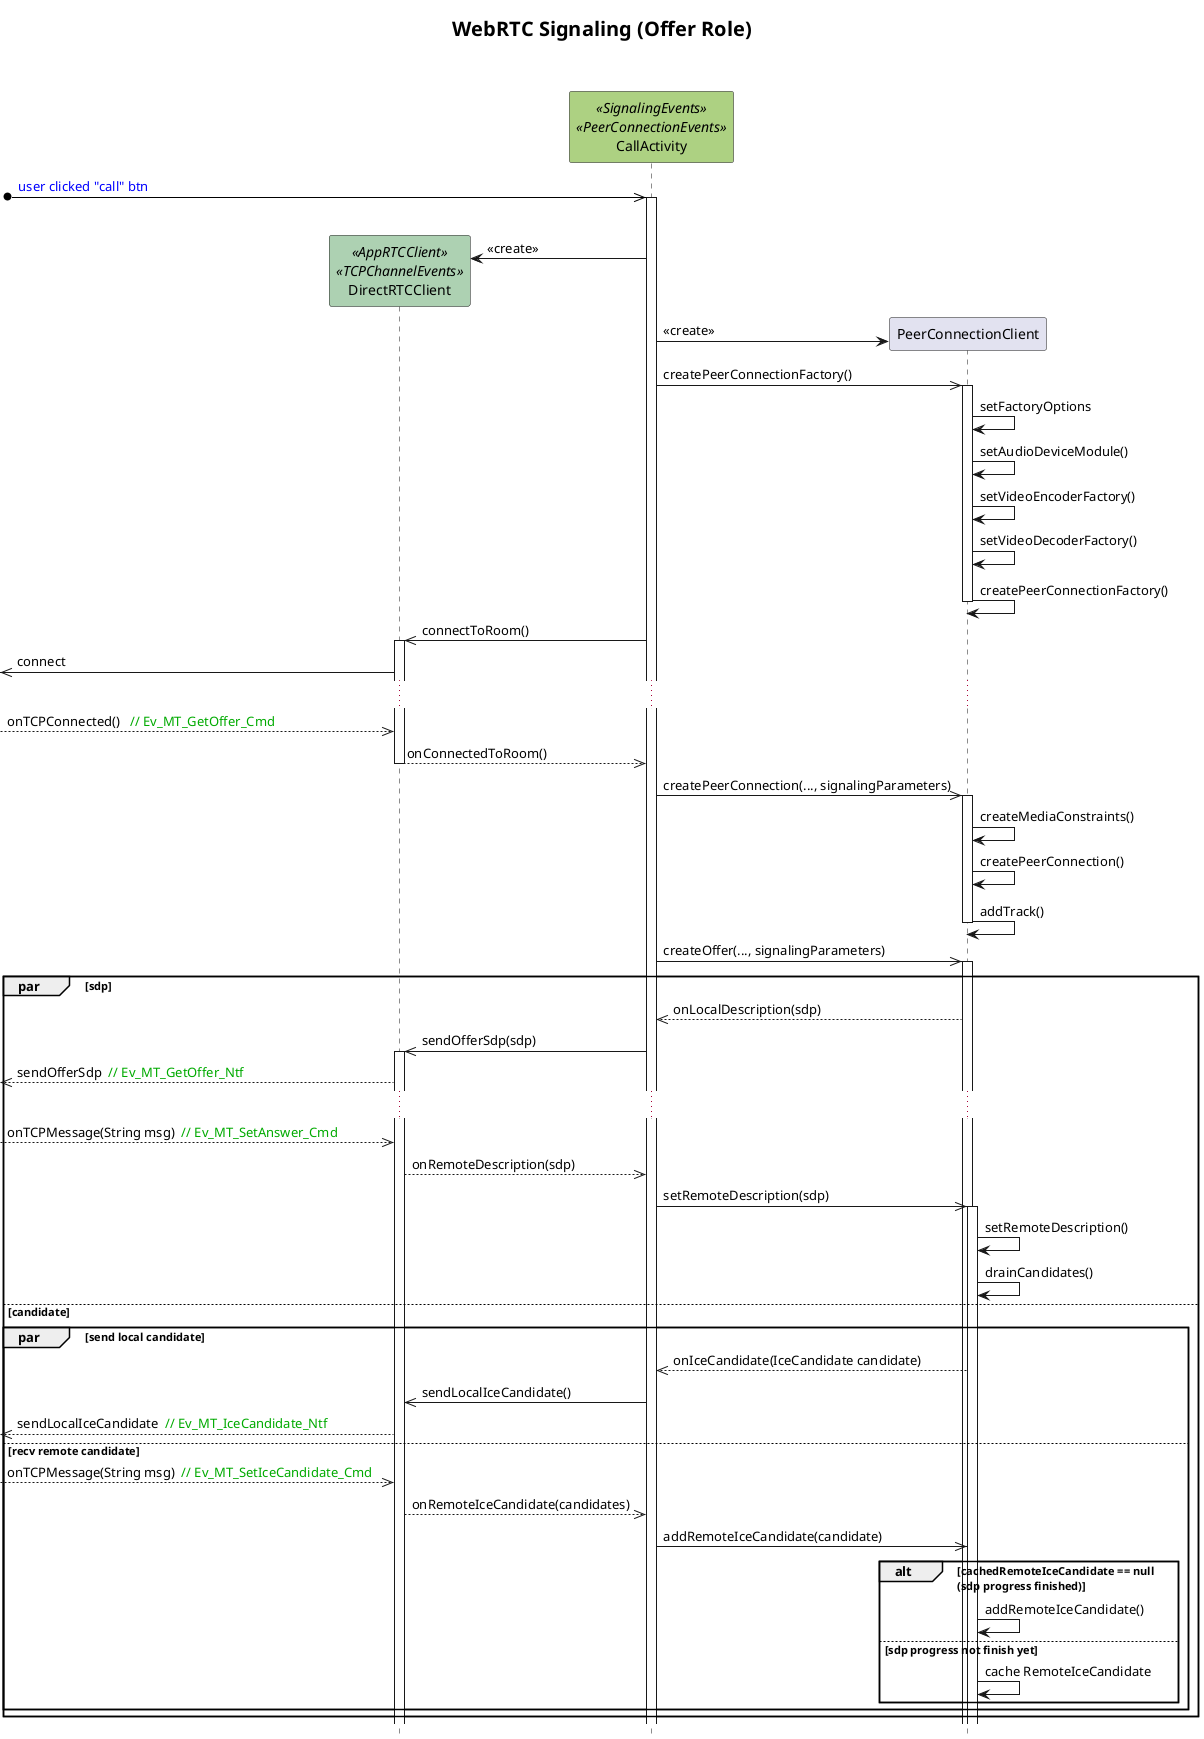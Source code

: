 @startuml
title <font size=20> WebRTC Signaling (Offer Role) </font> \n\n

hide footbox

'RTCClient负责通信通道
participant DirectRTCClient as RC <<AppRTCClient >> <<TCPChannelEvents >> #ADD1B2
'CallActivity负责用户交互
participant CallActivity  as UI <<SignalingEvents >> << PeerConnectionEvents>> #ADD182
'PeerConnectionClient基于android webrtcsdk封装了所有webrtc细节
participant PeerConnectionClient as PCC

'用户点击“呼叫按钮”
[o-[#black]>>UI:  <color #blue> user clicked "call" btn </color>
activate UI
||30||
'创建RTCClient
create RC
UI->RC:  <<create>>
'创建PeerConnectionClient
create PCC
UI->PCC: <<create>>

'创建PeerConnectionFactory（用以创建PeerConnection对象）
UI->>PCC: createPeerConnectionFactory()
activate PCC
'为PeerConnectionFactory设置一些参数
PCC->PCC: setFactoryOptions
PCC->PCC: setAudioDeviceModule()
PCC->PCC: setVideoEncoderFactory()
PCC->PCC: setVideoDecoderFactory()
PCC->PCC: createPeerConnectionFactory()
deactivate PCC

'向对端发起连接请求
UI->>RC:  connectToRoom()
activate RC
<<- RC: connect
...
'对端响应连接成功
-->> RC:  onTCPConnected()  <color #00AA00> // Ev_MT_GetOffer_Cmd </color>
RC-->>UI:  onConnectedToRoom()
deactivate RC

'创建PeerConnection，开始signaling流程
UI ->> PCC:  createPeerConnection(..., signalingParameters)
activate PCC
'创建媒体约束
PCC->PCC: createMediaConstraints()
PCC->PCC: createPeerConnection()
'添加音视频轨道
PCC->PCC: addTrack()
deactivate PCC

'创建offer
UI ->> PCC:  createOffer(..., signalingParameters)
activate PCC

par sdp
    ' signaling 流程sdp部分
    PCC-->>UI: onLocalDescription(sdp)

    '发送offer给对端
    UI ->> RC:  sendOfferSdp(sdp)
    activate RC
    <<--RC: sendOfferSdp <color #00AA00> // Ev_MT_GetOffer_Ntf </color>
    ...
    '收到对端的answer
    -->> RC:  onTCPMessage(String msg) <color #00AA00> // Ev_MT_SetAnswer_Cmd </color>
    RC -->> UI:  onRemoteDescription(sdp)
    '设置远端sdp
    UI ->> PCC:  setRemoteDescription(sdp)
    activate PCC
    PCC->PCC: setRemoteDescription()
    '对于offer方在设置远端sdp后addIceCandidate（此时sdp交互完成）
    PCC->PCC: drainCandidates()

else candidate
    ' signaling 流程candidate部分
    par send local candidate
        '本地IceCandidate可用通知
        PCC-->>UI: onIceCandidate(IceCandidate candidate)
        '发送IceCandidate给对端
        UI->>RC: sendLocalIceCandidate()
        <<--RC:sendLocalIceCandidate <color #00AA00> // Ev_MT_IceCandidate_Ntf </color>

    else recv remote candidate

        '收到对端的IceCandidate
        -->>RC: onTCPMessage(String msg) <color #00AA00> // Ev_MT_SetIceCandidate_Cmd </color>
        RC -->> UI:  onRemoteIceCandidate(candidates)
        UI ->> PCC:  addRemoteIceCandidate(candidate)

        alt cachedRemoteIceCandidate == null\n(sdp progress finished)
            '若sdp流程已走完则直接添加candidate
            PCC->PCC: addRemoteIceCandidate()
        else sdp progress not finish yet
            '如果sdp流程还没走完则暂时缓存candidate
            PCC->PCC: cache RemoteIceCandidate
        end
    end

end

@enduml